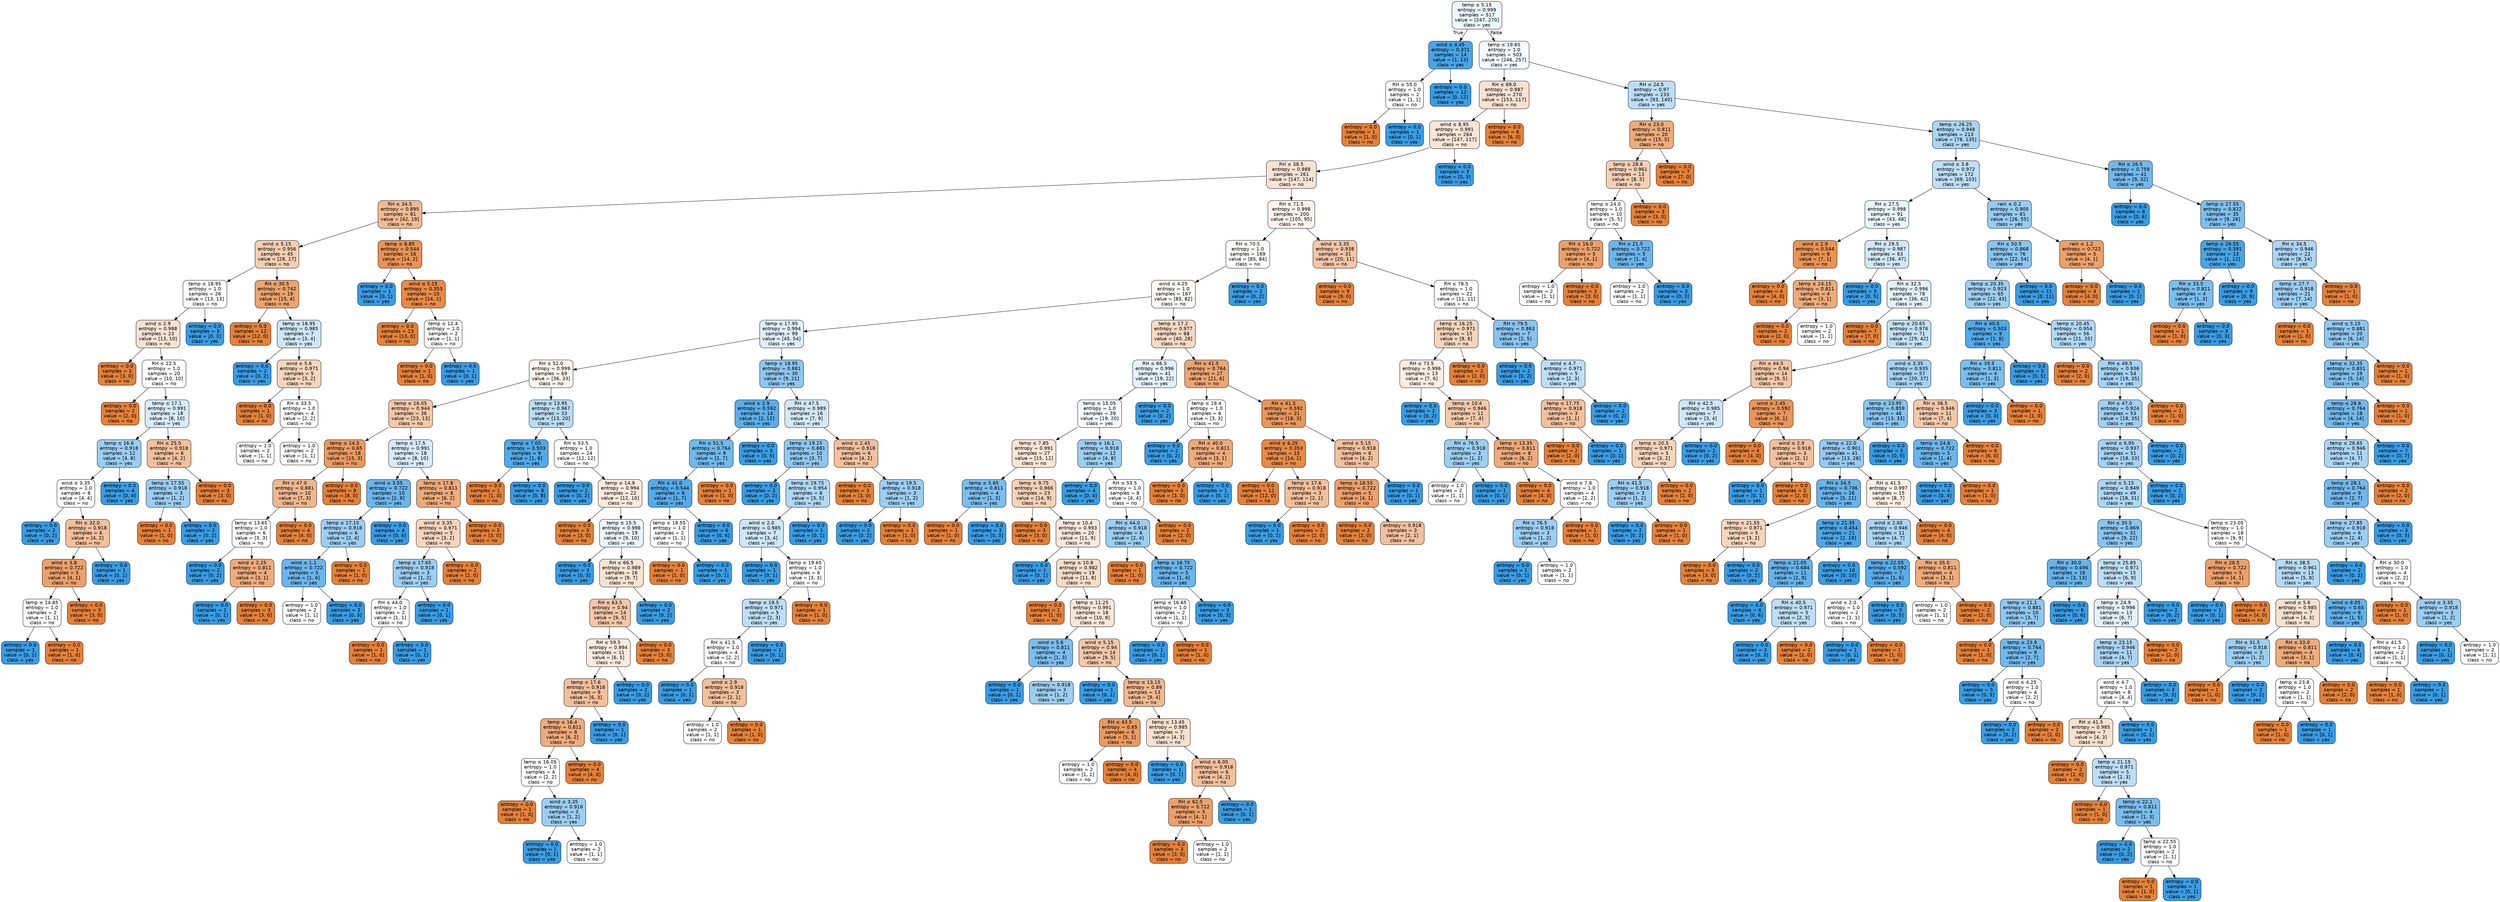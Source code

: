 digraph Tree {
node [shape=box, style="filled, rounded", color="black", fontname=helvetica] ;
edge [fontname=helvetica] ;
0 [label=<temp &le; 5.15<br/>entropy = 0.999<br/>samples = 517<br/>value = [247, 270]<br/>class = yes>, fillcolor="#eef7fd"] ;
1 [label=<wind &le; 4.45<br/>entropy = 0.371<br/>samples = 14<br/>value = [1, 13]<br/>class = yes>, fillcolor="#48a5e7"] ;
0 -> 1 [labeldistance=2.5, labelangle=45, headlabel="True"] ;
2 [label=<RH &le; 55.0<br/>entropy = 1.0<br/>samples = 2<br/>value = [1, 1]<br/>class = no>, fillcolor="#ffffff"] ;
1 -> 2 ;
3 [label=<entropy = 0.0<br/>samples = 1<br/>value = [1, 0]<br/>class = no>, fillcolor="#e58139"] ;
2 -> 3 ;
4 [label=<entropy = 0.0<br/>samples = 1<br/>value = [0, 1]<br/>class = yes>, fillcolor="#399de5"] ;
2 -> 4 ;
5 [label=<entropy = 0.0<br/>samples = 12<br/>value = [0, 12]<br/>class = yes>, fillcolor="#399de5"] ;
1 -> 5 ;
6 [label=<temp &le; 19.85<br/>entropy = 1.0<br/>samples = 503<br/>value = [246, 257]<br/>class = yes>, fillcolor="#f7fbfe"] ;
0 -> 6 [labeldistance=2.5, labelangle=-45, headlabel="False"] ;
7 [label=<RH &le; 89.0<br/>entropy = 0.987<br/>samples = 270<br/>value = [153, 117]<br/>class = no>, fillcolor="#f9e1d0"] ;
6 -> 7 ;
8 [label=<wind &le; 8.95<br/>entropy = 0.991<br/>samples = 264<br/>value = [147, 117]<br/>class = no>, fillcolor="#fae5d7"] ;
7 -> 8 ;
9 [label=<RH &le; 38.5<br/>entropy = 0.988<br/>samples = 261<br/>value = [147, 114]<br/>class = no>, fillcolor="#f9e3d3"] ;
8 -> 9 ;
10 [label=<RH &le; 34.5<br/>entropy = 0.895<br/>samples = 61<br/>value = [42, 19]<br/>class = no>, fillcolor="#f1ba93"] ;
9 -> 10 ;
11 [label=<wind &le; 5.15<br/>entropy = 0.956<br/>samples = 45<br/>value = [28, 17]<br/>class = no>, fillcolor="#f5ceb1"] ;
10 -> 11 ;
12 [label=<temp &le; 18.95<br/>entropy = 1.0<br/>samples = 26<br/>value = [13, 13]<br/>class = no>, fillcolor="#ffffff"] ;
11 -> 12 ;
13 [label=<wind &le; 2.9<br/>entropy = 0.988<br/>samples = 23<br/>value = [13, 10]<br/>class = no>, fillcolor="#f9e2d1"] ;
12 -> 13 ;
14 [label=<entropy = 0.0<br/>samples = 3<br/>value = [3, 0]<br/>class = no>, fillcolor="#e58139"] ;
13 -> 14 ;
15 [label=<RH &le; 22.5<br/>entropy = 1.0<br/>samples = 20<br/>value = [10, 10]<br/>class = no>, fillcolor="#ffffff"] ;
13 -> 15 ;
16 [label=<entropy = 0.0<br/>samples = 2<br/>value = [2, 0]<br/>class = no>, fillcolor="#e58139"] ;
15 -> 16 ;
17 [label=<temp &le; 17.1<br/>entropy = 0.991<br/>samples = 18<br/>value = [8, 10]<br/>class = yes>, fillcolor="#d7ebfa"] ;
15 -> 17 ;
18 [label=<temp &le; 16.6<br/>entropy = 0.918<br/>samples = 12<br/>value = [4, 8]<br/>class = yes>, fillcolor="#9ccef2"] ;
17 -> 18 ;
19 [label=<wind &le; 3.35<br/>entropy = 1.0<br/>samples = 8<br/>value = [4, 4]<br/>class = no>, fillcolor="#ffffff"] ;
18 -> 19 ;
20 [label=<entropy = 0.0<br/>samples = 2<br/>value = [0, 2]<br/>class = yes>, fillcolor="#399de5"] ;
19 -> 20 ;
21 [label=<RH &le; 32.0<br/>entropy = 0.918<br/>samples = 6<br/>value = [4, 2]<br/>class = no>, fillcolor="#f2c09c"] ;
19 -> 21 ;
22 [label=<wind &le; 3.8<br/>entropy = 0.722<br/>samples = 5<br/>value = [4, 1]<br/>class = no>, fillcolor="#eca06a"] ;
21 -> 22 ;
23 [label=<temp &le; 14.85<br/>entropy = 1.0<br/>samples = 2<br/>value = [1, 1]<br/>class = no>, fillcolor="#ffffff"] ;
22 -> 23 ;
24 [label=<entropy = 0.0<br/>samples = 1<br/>value = [0, 1]<br/>class = yes>, fillcolor="#399de5"] ;
23 -> 24 ;
25 [label=<entropy = 0.0<br/>samples = 1<br/>value = [1, 0]<br/>class = no>, fillcolor="#e58139"] ;
23 -> 25 ;
26 [label=<entropy = 0.0<br/>samples = 3<br/>value = [3, 0]<br/>class = no>, fillcolor="#e58139"] ;
22 -> 26 ;
27 [label=<entropy = 0.0<br/>samples = 1<br/>value = [0, 1]<br/>class = yes>, fillcolor="#399de5"] ;
21 -> 27 ;
28 [label=<entropy = 0.0<br/>samples = 4<br/>value = [0, 4]<br/>class = yes>, fillcolor="#399de5"] ;
18 -> 28 ;
29 [label=<RH &le; 25.5<br/>entropy = 0.918<br/>samples = 6<br/>value = [4, 2]<br/>class = no>, fillcolor="#f2c09c"] ;
17 -> 29 ;
30 [label=<temp &le; 17.55<br/>entropy = 0.918<br/>samples = 3<br/>value = [1, 2]<br/>class = yes>, fillcolor="#9ccef2"] ;
29 -> 30 ;
31 [label=<entropy = 0.0<br/>samples = 1<br/>value = [1, 0]<br/>class = no>, fillcolor="#e58139"] ;
30 -> 31 ;
32 [label=<entropy = 0.0<br/>samples = 2<br/>value = [0, 2]<br/>class = yes>, fillcolor="#399de5"] ;
30 -> 32 ;
33 [label=<entropy = 0.0<br/>samples = 3<br/>value = [3, 0]<br/>class = no>, fillcolor="#e58139"] ;
29 -> 33 ;
34 [label=<entropy = 0.0<br/>samples = 3<br/>value = [0, 3]<br/>class = yes>, fillcolor="#399de5"] ;
12 -> 34 ;
35 [label=<RH &le; 30.5<br/>entropy = 0.742<br/>samples = 19<br/>value = [15, 4]<br/>class = no>, fillcolor="#eca36e"] ;
11 -> 35 ;
36 [label=<entropy = 0.0<br/>samples = 12<br/>value = [12, 0]<br/>class = no>, fillcolor="#e58139"] ;
35 -> 36 ;
37 [label=<temp &le; 18.95<br/>entropy = 0.985<br/>samples = 7<br/>value = [3, 4]<br/>class = yes>, fillcolor="#cee6f8"] ;
35 -> 37 ;
38 [label=<entropy = 0.0<br/>samples = 2<br/>value = [0, 2]<br/>class = yes>, fillcolor="#399de5"] ;
37 -> 38 ;
39 [label=<wind &le; 5.6<br/>entropy = 0.971<br/>samples = 5<br/>value = [3, 2]<br/>class = no>, fillcolor="#f6d5bd"] ;
37 -> 39 ;
40 [label=<entropy = 0.0<br/>samples = 1<br/>value = [1, 0]<br/>class = no>, fillcolor="#e58139"] ;
39 -> 40 ;
41 [label=<RH &le; 33.5<br/>entropy = 1.0<br/>samples = 4<br/>value = [2, 2]<br/>class = no>, fillcolor="#ffffff"] ;
39 -> 41 ;
42 [label=<entropy = 1.0<br/>samples = 2<br/>value = [1, 1]<br/>class = no>, fillcolor="#ffffff"] ;
41 -> 42 ;
43 [label=<entropy = 1.0<br/>samples = 2<br/>value = [1, 1]<br/>class = no>, fillcolor="#ffffff"] ;
41 -> 43 ;
44 [label=<temp &le; 8.85<br/>entropy = 0.544<br/>samples = 16<br/>value = [14, 2]<br/>class = no>, fillcolor="#e99355"] ;
10 -> 44 ;
45 [label=<entropy = 0.0<br/>samples = 1<br/>value = [0, 1]<br/>class = yes>, fillcolor="#399de5"] ;
44 -> 45 ;
46 [label=<wind &le; 5.15<br/>entropy = 0.353<br/>samples = 15<br/>value = [14, 1]<br/>class = no>, fillcolor="#e78a47"] ;
44 -> 46 ;
47 [label=<entropy = 0.0<br/>samples = 13<br/>value = [13, 0]<br/>class = no>, fillcolor="#e58139"] ;
46 -> 47 ;
48 [label=<temp &le; 12.4<br/>entropy = 1.0<br/>samples = 2<br/>value = [1, 1]<br/>class = no>, fillcolor="#ffffff"] ;
46 -> 48 ;
49 [label=<entropy = 0.0<br/>samples = 1<br/>value = [1, 0]<br/>class = no>, fillcolor="#e58139"] ;
48 -> 49 ;
50 [label=<entropy = 0.0<br/>samples = 1<br/>value = [0, 1]<br/>class = yes>, fillcolor="#399de5"] ;
48 -> 50 ;
51 [label=<RH &le; 71.5<br/>entropy = 0.998<br/>samples = 200<br/>value = [105, 95]<br/>class = no>, fillcolor="#fdf3ec"] ;
9 -> 51 ;
52 [label=<RH &le; 70.5<br/>entropy = 1.0<br/>samples = 169<br/>value = [85, 84]<br/>class = no>, fillcolor="#fffefd"] ;
51 -> 52 ;
53 [label=<wind &le; 4.25<br/>entropy = 1.0<br/>samples = 167<br/>value = [85, 82]<br/>class = no>, fillcolor="#fefbf8"] ;
52 -> 53 ;
54 [label=<temp &le; 17.95<br/>entropy = 0.994<br/>samples = 99<br/>value = [45, 54]<br/>class = yes>, fillcolor="#deeffb"] ;
53 -> 54 ;
55 [label=<RH &le; 52.0<br/>entropy = 0.999<br/>samples = 69<br/>value = [36, 33]<br/>class = no>, fillcolor="#fdf5ef"] ;
54 -> 55 ;
56 [label=<temp &le; 16.05<br/>entropy = 0.944<br/>samples = 36<br/>value = [23, 13]<br/>class = no>, fillcolor="#f4c8a9"] ;
55 -> 56 ;
57 [label=<temp &le; 14.5<br/>entropy = 0.65<br/>samples = 18<br/>value = [15, 3]<br/>class = no>, fillcolor="#ea9a61"] ;
56 -> 57 ;
58 [label=<RH &le; 47.0<br/>entropy = 0.881<br/>samples = 10<br/>value = [7, 3]<br/>class = no>, fillcolor="#f0b78e"] ;
57 -> 58 ;
59 [label=<temp &le; 13.65<br/>entropy = 1.0<br/>samples = 6<br/>value = [3, 3]<br/>class = no>, fillcolor="#ffffff"] ;
58 -> 59 ;
60 [label=<entropy = 0.0<br/>samples = 2<br/>value = [0, 2]<br/>class = yes>, fillcolor="#399de5"] ;
59 -> 60 ;
61 [label=<wind &le; 2.25<br/>entropy = 0.811<br/>samples = 4<br/>value = [3, 1]<br/>class = no>, fillcolor="#eeab7b"] ;
59 -> 61 ;
62 [label=<entropy = 0.0<br/>samples = 1<br/>value = [0, 1]<br/>class = yes>, fillcolor="#399de5"] ;
61 -> 62 ;
63 [label=<entropy = 0.0<br/>samples = 3<br/>value = [3, 0]<br/>class = no>, fillcolor="#e58139"] ;
61 -> 63 ;
64 [label=<entropy = 0.0<br/>samples = 4<br/>value = [4, 0]<br/>class = no>, fillcolor="#e58139"] ;
58 -> 64 ;
65 [label=<entropy = 0.0<br/>samples = 8<br/>value = [8, 0]<br/>class = no>, fillcolor="#e58139"] ;
57 -> 65 ;
66 [label=<temp &le; 17.5<br/>entropy = 0.991<br/>samples = 18<br/>value = [8, 10]<br/>class = yes>, fillcolor="#d7ebfa"] ;
56 -> 66 ;
67 [label=<wind &le; 3.55<br/>entropy = 0.722<br/>samples = 10<br/>value = [2, 8]<br/>class = yes>, fillcolor="#6ab6ec"] ;
66 -> 67 ;
68 [label=<temp &le; 17.15<br/>entropy = 0.918<br/>samples = 6<br/>value = [2, 4]<br/>class = yes>, fillcolor="#9ccef2"] ;
67 -> 68 ;
69 [label=<wind &le; 1.1<br/>entropy = 0.722<br/>samples = 5<br/>value = [1, 4]<br/>class = yes>, fillcolor="#6ab6ec"] ;
68 -> 69 ;
70 [label=<entropy = 1.0<br/>samples = 2<br/>value = [1, 1]<br/>class = no>, fillcolor="#ffffff"] ;
69 -> 70 ;
71 [label=<entropy = 0.0<br/>samples = 3<br/>value = [0, 3]<br/>class = yes>, fillcolor="#399de5"] ;
69 -> 71 ;
72 [label=<entropy = 0.0<br/>samples = 1<br/>value = [1, 0]<br/>class = no>, fillcolor="#e58139"] ;
68 -> 72 ;
73 [label=<entropy = 0.0<br/>samples = 4<br/>value = [0, 4]<br/>class = yes>, fillcolor="#399de5"] ;
67 -> 73 ;
74 [label=<temp &le; 17.8<br/>entropy = 0.811<br/>samples = 8<br/>value = [6, 2]<br/>class = no>, fillcolor="#eeab7b"] ;
66 -> 74 ;
75 [label=<wind &le; 3.35<br/>entropy = 0.971<br/>samples = 5<br/>value = [3, 2]<br/>class = no>, fillcolor="#f6d5bd"] ;
74 -> 75 ;
76 [label=<temp &le; 17.65<br/>entropy = 0.918<br/>samples = 3<br/>value = [1, 2]<br/>class = yes>, fillcolor="#9ccef2"] ;
75 -> 76 ;
77 [label=<RH &le; 44.0<br/>entropy = 1.0<br/>samples = 2<br/>value = [1, 1]<br/>class = no>, fillcolor="#ffffff"] ;
76 -> 77 ;
78 [label=<entropy = 0.0<br/>samples = 1<br/>value = [1, 0]<br/>class = no>, fillcolor="#e58139"] ;
77 -> 78 ;
79 [label=<entropy = 0.0<br/>samples = 1<br/>value = [0, 1]<br/>class = yes>, fillcolor="#399de5"] ;
77 -> 79 ;
80 [label=<entropy = 0.0<br/>samples = 1<br/>value = [0, 1]<br/>class = yes>, fillcolor="#399de5"] ;
76 -> 80 ;
81 [label=<entropy = 0.0<br/>samples = 2<br/>value = [2, 0]<br/>class = no>, fillcolor="#e58139"] ;
75 -> 81 ;
82 [label=<entropy = 0.0<br/>samples = 3<br/>value = [3, 0]<br/>class = no>, fillcolor="#e58139"] ;
74 -> 82 ;
83 [label=<temp &le; 13.95<br/>entropy = 0.967<br/>samples = 33<br/>value = [13, 20]<br/>class = yes>, fillcolor="#baddf6"] ;
55 -> 83 ;
84 [label=<temp &le; 7.05<br/>entropy = 0.503<br/>samples = 9<br/>value = [1, 8]<br/>class = yes>, fillcolor="#52a9e8"] ;
83 -> 84 ;
85 [label=<entropy = 0.0<br/>samples = 1<br/>value = [1, 0]<br/>class = no>, fillcolor="#e58139"] ;
84 -> 85 ;
86 [label=<entropy = 0.0<br/>samples = 8<br/>value = [0, 8]<br/>class = yes>, fillcolor="#399de5"] ;
84 -> 86 ;
87 [label=<RH &le; 53.5<br/>entropy = 1.0<br/>samples = 24<br/>value = [12, 12]<br/>class = no>, fillcolor="#ffffff"] ;
83 -> 87 ;
88 [label=<entropy = 0.0<br/>samples = 2<br/>value = [0, 2]<br/>class = yes>, fillcolor="#399de5"] ;
87 -> 88 ;
89 [label=<temp &le; 14.9<br/>entropy = 0.994<br/>samples = 22<br/>value = [12, 10]<br/>class = no>, fillcolor="#fbeade"] ;
87 -> 89 ;
90 [label=<entropy = 0.0<br/>samples = 3<br/>value = [3, 0]<br/>class = no>, fillcolor="#e58139"] ;
89 -> 90 ;
91 [label=<temp &le; 15.5<br/>entropy = 0.998<br/>samples = 19<br/>value = [9, 10]<br/>class = yes>, fillcolor="#ebf5fc"] ;
89 -> 91 ;
92 [label=<entropy = 0.0<br/>samples = 3<br/>value = [0, 3]<br/>class = yes>, fillcolor="#399de5"] ;
91 -> 92 ;
93 [label=<RH &le; 66.5<br/>entropy = 0.989<br/>samples = 16<br/>value = [9, 7]<br/>class = no>, fillcolor="#f9e3d3"] ;
91 -> 93 ;
94 [label=<RH &le; 63.5<br/>entropy = 0.94<br/>samples = 14<br/>value = [9, 5]<br/>class = no>, fillcolor="#f3c7a7"] ;
93 -> 94 ;
95 [label=<RH &le; 59.5<br/>entropy = 0.994<br/>samples = 11<br/>value = [6, 5]<br/>class = no>, fillcolor="#fbeade"] ;
94 -> 95 ;
96 [label=<temp &le; 17.6<br/>entropy = 0.918<br/>samples = 9<br/>value = [6, 3]<br/>class = no>, fillcolor="#f2c09c"] ;
95 -> 96 ;
97 [label=<temp &le; 16.4<br/>entropy = 0.811<br/>samples = 8<br/>value = [6, 2]<br/>class = no>, fillcolor="#eeab7b"] ;
96 -> 97 ;
98 [label=<temp &le; 16.05<br/>entropy = 1.0<br/>samples = 4<br/>value = [2, 2]<br/>class = no>, fillcolor="#ffffff"] ;
97 -> 98 ;
99 [label=<entropy = 0.0<br/>samples = 1<br/>value = [1, 0]<br/>class = no>, fillcolor="#e58139"] ;
98 -> 99 ;
100 [label=<wind &le; 3.35<br/>entropy = 0.918<br/>samples = 3<br/>value = [1, 2]<br/>class = yes>, fillcolor="#9ccef2"] ;
98 -> 100 ;
101 [label=<entropy = 0.0<br/>samples = 1<br/>value = [0, 1]<br/>class = yes>, fillcolor="#399de5"] ;
100 -> 101 ;
102 [label=<entropy = 1.0<br/>samples = 2<br/>value = [1, 1]<br/>class = no>, fillcolor="#ffffff"] ;
100 -> 102 ;
103 [label=<entropy = 0.0<br/>samples = 4<br/>value = [4, 0]<br/>class = no>, fillcolor="#e58139"] ;
97 -> 103 ;
104 [label=<entropy = 0.0<br/>samples = 1<br/>value = [0, 1]<br/>class = yes>, fillcolor="#399de5"] ;
96 -> 104 ;
105 [label=<entropy = 0.0<br/>samples = 2<br/>value = [0, 2]<br/>class = yes>, fillcolor="#399de5"] ;
95 -> 105 ;
106 [label=<entropy = 0.0<br/>samples = 3<br/>value = [3, 0]<br/>class = no>, fillcolor="#e58139"] ;
94 -> 106 ;
107 [label=<entropy = 0.0<br/>samples = 2<br/>value = [0, 2]<br/>class = yes>, fillcolor="#399de5"] ;
93 -> 107 ;
108 [label=<temp &le; 18.95<br/>entropy = 0.881<br/>samples = 30<br/>value = [9, 21]<br/>class = yes>, fillcolor="#8ec7f0"] ;
54 -> 108 ;
109 [label=<wind &le; 2.9<br/>entropy = 0.592<br/>samples = 14<br/>value = [2, 12]<br/>class = yes>, fillcolor="#5aade9"] ;
108 -> 109 ;
110 [label=<RH &le; 51.5<br/>entropy = 0.764<br/>samples = 9<br/>value = [2, 7]<br/>class = yes>, fillcolor="#72b9ec"] ;
109 -> 110 ;
111 [label=<RH &le; 41.0<br/>entropy = 0.544<br/>samples = 8<br/>value = [1, 7]<br/>class = yes>, fillcolor="#55abe9"] ;
110 -> 111 ;
112 [label=<temp &le; 18.55<br/>entropy = 1.0<br/>samples = 2<br/>value = [1, 1]<br/>class = no>, fillcolor="#ffffff"] ;
111 -> 112 ;
113 [label=<entropy = 0.0<br/>samples = 1<br/>value = [1, 0]<br/>class = no>, fillcolor="#e58139"] ;
112 -> 113 ;
114 [label=<entropy = 0.0<br/>samples = 1<br/>value = [0, 1]<br/>class = yes>, fillcolor="#399de5"] ;
112 -> 114 ;
115 [label=<entropy = 0.0<br/>samples = 6<br/>value = [0, 6]<br/>class = yes>, fillcolor="#399de5"] ;
111 -> 115 ;
116 [label=<entropy = 0.0<br/>samples = 1<br/>value = [1, 0]<br/>class = no>, fillcolor="#e58139"] ;
110 -> 116 ;
117 [label=<entropy = 0.0<br/>samples = 5<br/>value = [0, 5]<br/>class = yes>, fillcolor="#399de5"] ;
109 -> 117 ;
118 [label=<RH &le; 47.5<br/>entropy = 0.989<br/>samples = 16<br/>value = [7, 9]<br/>class = yes>, fillcolor="#d3e9f9"] ;
108 -> 118 ;
119 [label=<temp &le; 19.25<br/>entropy = 0.881<br/>samples = 10<br/>value = [3, 7]<br/>class = yes>, fillcolor="#8ec7f0"] ;
118 -> 119 ;
120 [label=<entropy = 0.0<br/>samples = 2<br/>value = [0, 2]<br/>class = yes>, fillcolor="#399de5"] ;
119 -> 120 ;
121 [label=<temp &le; 19.75<br/>entropy = 0.954<br/>samples = 8<br/>value = [3, 5]<br/>class = yes>, fillcolor="#b0d8f5"] ;
119 -> 121 ;
122 [label=<wind &le; 2.0<br/>entropy = 0.985<br/>samples = 7<br/>value = [3, 4]<br/>class = yes>, fillcolor="#cee6f8"] ;
121 -> 122 ;
123 [label=<entropy = 0.0<br/>samples = 1<br/>value = [0, 1]<br/>class = yes>, fillcolor="#399de5"] ;
122 -> 123 ;
124 [label=<temp &le; 19.65<br/>entropy = 1.0<br/>samples = 6<br/>value = [3, 3]<br/>class = no>, fillcolor="#ffffff"] ;
122 -> 124 ;
125 [label=<temp &le; 19.5<br/>entropy = 0.971<br/>samples = 5<br/>value = [2, 3]<br/>class = yes>, fillcolor="#bddef6"] ;
124 -> 125 ;
126 [label=<RH &le; 41.5<br/>entropy = 1.0<br/>samples = 4<br/>value = [2, 2]<br/>class = no>, fillcolor="#ffffff"] ;
125 -> 126 ;
127 [label=<entropy = 0.0<br/>samples = 1<br/>value = [0, 1]<br/>class = yes>, fillcolor="#399de5"] ;
126 -> 127 ;
128 [label=<wind &le; 2.9<br/>entropy = 0.918<br/>samples = 3<br/>value = [2, 1]<br/>class = no>, fillcolor="#f2c09c"] ;
126 -> 128 ;
129 [label=<entropy = 1.0<br/>samples = 2<br/>value = [1, 1]<br/>class = no>, fillcolor="#ffffff"] ;
128 -> 129 ;
130 [label=<entropy = 0.0<br/>samples = 1<br/>value = [1, 0]<br/>class = no>, fillcolor="#e58139"] ;
128 -> 130 ;
131 [label=<entropy = 0.0<br/>samples = 1<br/>value = [0, 1]<br/>class = yes>, fillcolor="#399de5"] ;
125 -> 131 ;
132 [label=<entropy = 0.0<br/>samples = 1<br/>value = [1, 0]<br/>class = no>, fillcolor="#e58139"] ;
124 -> 132 ;
133 [label=<entropy = 0.0<br/>samples = 1<br/>value = [0, 1]<br/>class = yes>, fillcolor="#399de5"] ;
121 -> 133 ;
134 [label=<wind &le; 2.45<br/>entropy = 0.918<br/>samples = 6<br/>value = [4, 2]<br/>class = no>, fillcolor="#f2c09c"] ;
118 -> 134 ;
135 [label=<entropy = 0.0<br/>samples = 3<br/>value = [3, 0]<br/>class = no>, fillcolor="#e58139"] ;
134 -> 135 ;
136 [label=<temp &le; 19.5<br/>entropy = 0.918<br/>samples = 3<br/>value = [1, 2]<br/>class = yes>, fillcolor="#9ccef2"] ;
134 -> 136 ;
137 [label=<entropy = 0.0<br/>samples = 2<br/>value = [0, 2]<br/>class = yes>, fillcolor="#399de5"] ;
136 -> 137 ;
138 [label=<entropy = 0.0<br/>samples = 1<br/>value = [1, 0]<br/>class = no>, fillcolor="#e58139"] ;
136 -> 138 ;
139 [label=<temp &le; 17.2<br/>entropy = 0.977<br/>samples = 68<br/>value = [40, 28]<br/>class = no>, fillcolor="#f7d9c4"] ;
53 -> 139 ;
140 [label=<RH &le; 66.5<br/>entropy = 0.996<br/>samples = 41<br/>value = [19, 22]<br/>class = yes>, fillcolor="#e4f2fb"] ;
139 -> 140 ;
141 [label=<temp &le; 15.05<br/>entropy = 1.0<br/>samples = 39<br/>value = [19, 20]<br/>class = yes>, fillcolor="#f5fafe"] ;
140 -> 141 ;
142 [label=<temp &le; 7.85<br/>entropy = 0.991<br/>samples = 27<br/>value = [15, 12]<br/>class = no>, fillcolor="#fae6d7"] ;
141 -> 142 ;
143 [label=<temp &le; 5.65<br/>entropy = 0.811<br/>samples = 4<br/>value = [1, 3]<br/>class = yes>, fillcolor="#7bbeee"] ;
142 -> 143 ;
144 [label=<entropy = 0.0<br/>samples = 1<br/>value = [1, 0]<br/>class = no>, fillcolor="#e58139"] ;
143 -> 144 ;
145 [label=<entropy = 0.0<br/>samples = 3<br/>value = [0, 3]<br/>class = yes>, fillcolor="#399de5"] ;
143 -> 145 ;
146 [label=<temp &le; 9.75<br/>entropy = 0.966<br/>samples = 23<br/>value = [14, 9]<br/>class = no>, fillcolor="#f6d2b8"] ;
142 -> 146 ;
147 [label=<entropy = 0.0<br/>samples = 3<br/>value = [3, 0]<br/>class = no>, fillcolor="#e58139"] ;
146 -> 147 ;
148 [label=<temp &le; 10.4<br/>entropy = 0.993<br/>samples = 20<br/>value = [11, 9]<br/>class = no>, fillcolor="#fae8db"] ;
146 -> 148 ;
149 [label=<entropy = 0.0<br/>samples = 1<br/>value = [0, 1]<br/>class = yes>, fillcolor="#399de5"] ;
148 -> 149 ;
150 [label=<temp &le; 10.8<br/>entropy = 0.982<br/>samples = 19<br/>value = [11, 8]<br/>class = no>, fillcolor="#f8ddc9"] ;
148 -> 150 ;
151 [label=<entropy = 0.0<br/>samples = 1<br/>value = [1, 0]<br/>class = no>, fillcolor="#e58139"] ;
150 -> 151 ;
152 [label=<temp &le; 11.25<br/>entropy = 0.991<br/>samples = 18<br/>value = [10, 8]<br/>class = no>, fillcolor="#fae6d7"] ;
150 -> 152 ;
153 [label=<wind &le; 5.6<br/>entropy = 0.811<br/>samples = 4<br/>value = [1, 3]<br/>class = yes>, fillcolor="#7bbeee"] ;
152 -> 153 ;
154 [label=<entropy = 0.0<br/>samples = 1<br/>value = [0, 1]<br/>class = yes>, fillcolor="#399de5"] ;
153 -> 154 ;
155 [label=<entropy = 0.918<br/>samples = 3<br/>value = [1, 2]<br/>class = yes>, fillcolor="#9ccef2"] ;
153 -> 155 ;
156 [label=<wind &le; 5.15<br/>entropy = 0.94<br/>samples = 14<br/>value = [9, 5]<br/>class = no>, fillcolor="#f3c7a7"] ;
152 -> 156 ;
157 [label=<entropy = 0.0<br/>samples = 1<br/>value = [0, 1]<br/>class = yes>, fillcolor="#399de5"] ;
156 -> 157 ;
158 [label=<temp &le; 13.15<br/>entropy = 0.89<br/>samples = 13<br/>value = [9, 4]<br/>class = no>, fillcolor="#f1b991"] ;
156 -> 158 ;
159 [label=<RH &le; 43.5<br/>entropy = 0.65<br/>samples = 6<br/>value = [5, 1]<br/>class = no>, fillcolor="#ea9a61"] ;
158 -> 159 ;
160 [label=<entropy = 1.0<br/>samples = 2<br/>value = [1, 1]<br/>class = no>, fillcolor="#ffffff"] ;
159 -> 160 ;
161 [label=<entropy = 0.0<br/>samples = 4<br/>value = [4, 0]<br/>class = no>, fillcolor="#e58139"] ;
159 -> 161 ;
162 [label=<temp &le; 13.45<br/>entropy = 0.985<br/>samples = 7<br/>value = [4, 3]<br/>class = no>, fillcolor="#f8e0ce"] ;
158 -> 162 ;
163 [label=<entropy = 0.0<br/>samples = 1<br/>value = [0, 1]<br/>class = yes>, fillcolor="#399de5"] ;
162 -> 163 ;
164 [label=<wind &le; 6.05<br/>entropy = 0.918<br/>samples = 6<br/>value = [4, 2]<br/>class = no>, fillcolor="#f2c09c"] ;
162 -> 164 ;
165 [label=<RH &le; 62.5<br/>entropy = 0.722<br/>samples = 5<br/>value = [4, 1]<br/>class = no>, fillcolor="#eca06a"] ;
164 -> 165 ;
166 [label=<entropy = 0.0<br/>samples = 3<br/>value = [3, 0]<br/>class = no>, fillcolor="#e58139"] ;
165 -> 166 ;
167 [label=<entropy = 1.0<br/>samples = 2<br/>value = [1, 1]<br/>class = no>, fillcolor="#ffffff"] ;
165 -> 167 ;
168 [label=<entropy = 0.0<br/>samples = 1<br/>value = [0, 1]<br/>class = yes>, fillcolor="#399de5"] ;
164 -> 168 ;
169 [label=<temp &le; 16.1<br/>entropy = 0.918<br/>samples = 12<br/>value = [4, 8]<br/>class = yes>, fillcolor="#9ccef2"] ;
141 -> 169 ;
170 [label=<entropy = 0.0<br/>samples = 4<br/>value = [0, 4]<br/>class = yes>, fillcolor="#399de5"] ;
169 -> 170 ;
171 [label=<RH &le; 53.5<br/>entropy = 1.0<br/>samples = 8<br/>value = [4, 4]<br/>class = no>, fillcolor="#ffffff"] ;
169 -> 171 ;
172 [label=<RH &le; 44.0<br/>entropy = 0.918<br/>samples = 6<br/>value = [2, 4]<br/>class = yes>, fillcolor="#9ccef2"] ;
171 -> 172 ;
173 [label=<entropy = 0.0<br/>samples = 1<br/>value = [1, 0]<br/>class = no>, fillcolor="#e58139"] ;
172 -> 173 ;
174 [label=<temp &le; 16.75<br/>entropy = 0.722<br/>samples = 5<br/>value = [1, 4]<br/>class = yes>, fillcolor="#6ab6ec"] ;
172 -> 174 ;
175 [label=<temp &le; 16.65<br/>entropy = 1.0<br/>samples = 2<br/>value = [1, 1]<br/>class = no>, fillcolor="#ffffff"] ;
174 -> 175 ;
176 [label=<entropy = 0.0<br/>samples = 1<br/>value = [0, 1]<br/>class = yes>, fillcolor="#399de5"] ;
175 -> 176 ;
177 [label=<entropy = 0.0<br/>samples = 1<br/>value = [1, 0]<br/>class = no>, fillcolor="#e58139"] ;
175 -> 177 ;
178 [label=<entropy = 0.0<br/>samples = 3<br/>value = [0, 3]<br/>class = yes>, fillcolor="#399de5"] ;
174 -> 178 ;
179 [label=<entropy = 0.0<br/>samples = 2<br/>value = [2, 0]<br/>class = no>, fillcolor="#e58139"] ;
171 -> 179 ;
180 [label=<entropy = 0.0<br/>samples = 2<br/>value = [0, 2]<br/>class = yes>, fillcolor="#399de5"] ;
140 -> 180 ;
181 [label=<RH &le; 41.5<br/>entropy = 0.764<br/>samples = 27<br/>value = [21, 6]<br/>class = no>, fillcolor="#eca572"] ;
139 -> 181 ;
182 [label=<temp &le; 19.4<br/>entropy = 1.0<br/>samples = 6<br/>value = [3, 3]<br/>class = no>, fillcolor="#ffffff"] ;
181 -> 182 ;
183 [label=<entropy = 0.0<br/>samples = 2<br/>value = [0, 2]<br/>class = yes>, fillcolor="#399de5"] ;
182 -> 183 ;
184 [label=<RH &le; 40.0<br/>entropy = 0.811<br/>samples = 4<br/>value = [3, 1]<br/>class = no>, fillcolor="#eeab7b"] ;
182 -> 184 ;
185 [label=<entropy = 0.0<br/>samples = 3<br/>value = [3, 0]<br/>class = no>, fillcolor="#e58139"] ;
184 -> 185 ;
186 [label=<entropy = 0.0<br/>samples = 1<br/>value = [0, 1]<br/>class = yes>, fillcolor="#399de5"] ;
184 -> 186 ;
187 [label=<RH &le; 61.5<br/>entropy = 0.592<br/>samples = 21<br/>value = [18, 3]<br/>class = no>, fillcolor="#e9965a"] ;
181 -> 187 ;
188 [label=<wind &le; 6.25<br/>entropy = 0.353<br/>samples = 15<br/>value = [14, 1]<br/>class = no>, fillcolor="#e78a47"] ;
187 -> 188 ;
189 [label=<entropy = 0.0<br/>samples = 12<br/>value = [12, 0]<br/>class = no>, fillcolor="#e58139"] ;
188 -> 189 ;
190 [label=<temp &le; 17.6<br/>entropy = 0.918<br/>samples = 3<br/>value = [2, 1]<br/>class = no>, fillcolor="#f2c09c"] ;
188 -> 190 ;
191 [label=<entropy = 0.0<br/>samples = 1<br/>value = [0, 1]<br/>class = yes>, fillcolor="#399de5"] ;
190 -> 191 ;
192 [label=<entropy = 0.0<br/>samples = 2<br/>value = [2, 0]<br/>class = no>, fillcolor="#e58139"] ;
190 -> 192 ;
193 [label=<wind &le; 5.15<br/>entropy = 0.918<br/>samples = 6<br/>value = [4, 2]<br/>class = no>, fillcolor="#f2c09c"] ;
187 -> 193 ;
194 [label=<temp &le; 18.55<br/>entropy = 0.722<br/>samples = 5<br/>value = [4, 1]<br/>class = no>, fillcolor="#eca06a"] ;
193 -> 194 ;
195 [label=<entropy = 0.0<br/>samples = 2<br/>value = [2, 0]<br/>class = no>, fillcolor="#e58139"] ;
194 -> 195 ;
196 [label=<entropy = 0.918<br/>samples = 3<br/>value = [2, 1]<br/>class = no>, fillcolor="#f2c09c"] ;
194 -> 196 ;
197 [label=<entropy = 0.0<br/>samples = 1<br/>value = [0, 1]<br/>class = yes>, fillcolor="#399de5"] ;
193 -> 197 ;
198 [label=<entropy = 0.0<br/>samples = 2<br/>value = [0, 2]<br/>class = yes>, fillcolor="#399de5"] ;
52 -> 198 ;
199 [label=<wind &le; 3.35<br/>entropy = 0.938<br/>samples = 31<br/>value = [20, 11]<br/>class = no>, fillcolor="#f3c6a6"] ;
51 -> 199 ;
200 [label=<entropy = 0.0<br/>samples = 9<br/>value = [9, 0]<br/>class = no>, fillcolor="#e58139"] ;
199 -> 200 ;
201 [label=<RH &le; 78.5<br/>entropy = 1.0<br/>samples = 22<br/>value = [11, 11]<br/>class = no>, fillcolor="#ffffff"] ;
199 -> 201 ;
202 [label=<temp &le; 16.25<br/>entropy = 0.971<br/>samples = 15<br/>value = [9, 6]<br/>class = no>, fillcolor="#f6d5bd"] ;
201 -> 202 ;
203 [label=<RH &le; 73.5<br/>entropy = 0.996<br/>samples = 13<br/>value = [7, 6]<br/>class = no>, fillcolor="#fbede3"] ;
202 -> 203 ;
204 [label=<entropy = 0.0<br/>samples = 2<br/>value = [0, 2]<br/>class = yes>, fillcolor="#399de5"] ;
203 -> 204 ;
205 [label=<temp &le; 10.4<br/>entropy = 0.946<br/>samples = 11<br/>value = [7, 4]<br/>class = no>, fillcolor="#f4c9aa"] ;
203 -> 205 ;
206 [label=<RH &le; 76.5<br/>entropy = 0.918<br/>samples = 3<br/>value = [1, 2]<br/>class = yes>, fillcolor="#9ccef2"] ;
205 -> 206 ;
207 [label=<entropy = 1.0<br/>samples = 2<br/>value = [1, 1]<br/>class = no>, fillcolor="#ffffff"] ;
206 -> 207 ;
208 [label=<entropy = 0.0<br/>samples = 1<br/>value = [0, 1]<br/>class = yes>, fillcolor="#399de5"] ;
206 -> 208 ;
209 [label=<temp &le; 13.35<br/>entropy = 0.811<br/>samples = 8<br/>value = [6, 2]<br/>class = no>, fillcolor="#eeab7b"] ;
205 -> 209 ;
210 [label=<entropy = 0.0<br/>samples = 4<br/>value = [4, 0]<br/>class = no>, fillcolor="#e58139"] ;
209 -> 210 ;
211 [label=<wind &le; 7.8<br/>entropy = 1.0<br/>samples = 4<br/>value = [2, 2]<br/>class = no>, fillcolor="#ffffff"] ;
209 -> 211 ;
212 [label=<RH &le; 76.5<br/>entropy = 0.918<br/>samples = 3<br/>value = [1, 2]<br/>class = yes>, fillcolor="#9ccef2"] ;
211 -> 212 ;
213 [label=<entropy = 0.0<br/>samples = 1<br/>value = [0, 1]<br/>class = yes>, fillcolor="#399de5"] ;
212 -> 213 ;
214 [label=<entropy = 1.0<br/>samples = 2<br/>value = [1, 1]<br/>class = no>, fillcolor="#ffffff"] ;
212 -> 214 ;
215 [label=<entropy = 0.0<br/>samples = 1<br/>value = [1, 0]<br/>class = no>, fillcolor="#e58139"] ;
211 -> 215 ;
216 [label=<entropy = 0.0<br/>samples = 2<br/>value = [2, 0]<br/>class = no>, fillcolor="#e58139"] ;
202 -> 216 ;
217 [label=<RH &le; 79.5<br/>entropy = 0.863<br/>samples = 7<br/>value = [2, 5]<br/>class = yes>, fillcolor="#88c4ef"] ;
201 -> 217 ;
218 [label=<entropy = 0.0<br/>samples = 2<br/>value = [0, 2]<br/>class = yes>, fillcolor="#399de5"] ;
217 -> 218 ;
219 [label=<wind &le; 4.7<br/>entropy = 0.971<br/>samples = 5<br/>value = [2, 3]<br/>class = yes>, fillcolor="#bddef6"] ;
217 -> 219 ;
220 [label=<temp &le; 17.75<br/>entropy = 0.918<br/>samples = 3<br/>value = [2, 1]<br/>class = no>, fillcolor="#f2c09c"] ;
219 -> 220 ;
221 [label=<entropy = 0.0<br/>samples = 2<br/>value = [2, 0]<br/>class = no>, fillcolor="#e58139"] ;
220 -> 221 ;
222 [label=<entropy = 0.0<br/>samples = 1<br/>value = [0, 1]<br/>class = yes>, fillcolor="#399de5"] ;
220 -> 222 ;
223 [label=<entropy = 0.0<br/>samples = 2<br/>value = [0, 2]<br/>class = yes>, fillcolor="#399de5"] ;
219 -> 223 ;
224 [label=<entropy = 0.0<br/>samples = 3<br/>value = [0, 3]<br/>class = yes>, fillcolor="#399de5"] ;
8 -> 224 ;
225 [label=<entropy = 0.0<br/>samples = 6<br/>value = [6, 0]<br/>class = no>, fillcolor="#e58139"] ;
7 -> 225 ;
226 [label=<RH &le; 24.5<br/>entropy = 0.97<br/>samples = 233<br/>value = [93, 140]<br/>class = yes>, fillcolor="#bddef6"] ;
6 -> 226 ;
227 [label=<RH &le; 23.0<br/>entropy = 0.811<br/>samples = 20<br/>value = [15, 5]<br/>class = no>, fillcolor="#eeab7b"] ;
226 -> 227 ;
228 [label=<temp &le; 28.8<br/>entropy = 0.961<br/>samples = 13<br/>value = [8, 5]<br/>class = no>, fillcolor="#f5d0b5"] ;
227 -> 228 ;
229 [label=<temp &le; 24.0<br/>entropy = 1.0<br/>samples = 10<br/>value = [5, 5]<br/>class = no>, fillcolor="#ffffff"] ;
228 -> 229 ;
230 [label=<RH &le; 16.0<br/>entropy = 0.722<br/>samples = 5<br/>value = [4, 1]<br/>class = no>, fillcolor="#eca06a"] ;
229 -> 230 ;
231 [label=<entropy = 1.0<br/>samples = 2<br/>value = [1, 1]<br/>class = no>, fillcolor="#ffffff"] ;
230 -> 231 ;
232 [label=<entropy = 0.0<br/>samples = 3<br/>value = [3, 0]<br/>class = no>, fillcolor="#e58139"] ;
230 -> 232 ;
233 [label=<RH &le; 21.5<br/>entropy = 0.722<br/>samples = 5<br/>value = [1, 4]<br/>class = yes>, fillcolor="#6ab6ec"] ;
229 -> 233 ;
234 [label=<entropy = 1.0<br/>samples = 2<br/>value = [1, 1]<br/>class = no>, fillcolor="#ffffff"] ;
233 -> 234 ;
235 [label=<entropy = 0.0<br/>samples = 3<br/>value = [0, 3]<br/>class = yes>, fillcolor="#399de5"] ;
233 -> 235 ;
236 [label=<entropy = 0.0<br/>samples = 3<br/>value = [3, 0]<br/>class = no>, fillcolor="#e58139"] ;
228 -> 236 ;
237 [label=<entropy = 0.0<br/>samples = 7<br/>value = [7, 0]<br/>class = no>, fillcolor="#e58139"] ;
227 -> 237 ;
238 [label=<temp &le; 26.25<br/>entropy = 0.948<br/>samples = 213<br/>value = [78, 135]<br/>class = yes>, fillcolor="#abd6f4"] ;
226 -> 238 ;
239 [label=<wind &le; 3.8<br/>entropy = 0.972<br/>samples = 172<br/>value = [69, 103]<br/>class = yes>, fillcolor="#bedff6"] ;
238 -> 239 ;
240 [label=<RH &le; 27.5<br/>entropy = 0.998<br/>samples = 91<br/>value = [43, 48]<br/>class = yes>, fillcolor="#eaf5fc"] ;
239 -> 240 ;
241 [label=<wind &le; 2.9<br/>entropy = 0.544<br/>samples = 8<br/>value = [7, 1]<br/>class = no>, fillcolor="#e99355"] ;
240 -> 241 ;
242 [label=<entropy = 0.0<br/>samples = 4<br/>value = [4, 0]<br/>class = no>, fillcolor="#e58139"] ;
241 -> 242 ;
243 [label=<temp &le; 24.15<br/>entropy = 0.811<br/>samples = 4<br/>value = [3, 1]<br/>class = no>, fillcolor="#eeab7b"] ;
241 -> 243 ;
244 [label=<entropy = 0.0<br/>samples = 2<br/>value = [2, 0]<br/>class = no>, fillcolor="#e58139"] ;
243 -> 244 ;
245 [label=<entropy = 1.0<br/>samples = 2<br/>value = [1, 1]<br/>class = no>, fillcolor="#ffffff"] ;
243 -> 245 ;
246 [label=<RH &le; 29.5<br/>entropy = 0.987<br/>samples = 83<br/>value = [36, 47]<br/>class = yes>, fillcolor="#d1e8f9"] ;
240 -> 246 ;
247 [label=<entropy = 0.0<br/>samples = 5<br/>value = [0, 5]<br/>class = yes>, fillcolor="#399de5"] ;
246 -> 247 ;
248 [label=<RH &le; 32.5<br/>entropy = 0.996<br/>samples = 78<br/>value = [36, 42]<br/>class = yes>, fillcolor="#e3f1fb"] ;
246 -> 248 ;
249 [label=<entropy = 0.0<br/>samples = 7<br/>value = [7, 0]<br/>class = no>, fillcolor="#e58139"] ;
248 -> 249 ;
250 [label=<temp &le; 20.65<br/>entropy = 0.976<br/>samples = 71<br/>value = [29, 42]<br/>class = yes>, fillcolor="#c2e1f7"] ;
248 -> 250 ;
251 [label=<RH &le; 44.5<br/>entropy = 0.94<br/>samples = 14<br/>value = [9, 5]<br/>class = no>, fillcolor="#f3c7a7"] ;
250 -> 251 ;
252 [label=<RH &le; 42.5<br/>entropy = 0.985<br/>samples = 7<br/>value = [3, 4]<br/>class = yes>, fillcolor="#cee6f8"] ;
251 -> 252 ;
253 [label=<temp &le; 20.5<br/>entropy = 0.971<br/>samples = 5<br/>value = [3, 2]<br/>class = no>, fillcolor="#f6d5bd"] ;
252 -> 253 ;
254 [label=<RH &le; 41.5<br/>entropy = 0.918<br/>samples = 3<br/>value = [1, 2]<br/>class = yes>, fillcolor="#9ccef2"] ;
253 -> 254 ;
255 [label=<entropy = 0.0<br/>samples = 2<br/>value = [0, 2]<br/>class = yes>, fillcolor="#399de5"] ;
254 -> 255 ;
256 [label=<entropy = 0.0<br/>samples = 1<br/>value = [1, 0]<br/>class = no>, fillcolor="#e58139"] ;
254 -> 256 ;
257 [label=<entropy = 0.0<br/>samples = 2<br/>value = [2, 0]<br/>class = no>, fillcolor="#e58139"] ;
253 -> 257 ;
258 [label=<entropy = 0.0<br/>samples = 2<br/>value = [0, 2]<br/>class = yes>, fillcolor="#399de5"] ;
252 -> 258 ;
259 [label=<wind &le; 2.45<br/>entropy = 0.592<br/>samples = 7<br/>value = [6, 1]<br/>class = no>, fillcolor="#e9965a"] ;
251 -> 259 ;
260 [label=<entropy = 0.0<br/>samples = 4<br/>value = [4, 0]<br/>class = no>, fillcolor="#e58139"] ;
259 -> 260 ;
261 [label=<wind &le; 2.9<br/>entropy = 0.918<br/>samples = 3<br/>value = [2, 1]<br/>class = no>, fillcolor="#f2c09c"] ;
259 -> 261 ;
262 [label=<entropy = 0.0<br/>samples = 1<br/>value = [0, 1]<br/>class = yes>, fillcolor="#399de5"] ;
261 -> 262 ;
263 [label=<entropy = 0.0<br/>samples = 2<br/>value = [2, 0]<br/>class = no>, fillcolor="#e58139"] ;
261 -> 263 ;
264 [label=<wind &le; 3.35<br/>entropy = 0.935<br/>samples = 57<br/>value = [20, 37]<br/>class = yes>, fillcolor="#a4d2f3"] ;
250 -> 264 ;
265 [label=<temp &le; 23.95<br/>entropy = 0.859<br/>samples = 46<br/>value = [13, 33]<br/>class = yes>, fillcolor="#87c4ef"] ;
264 -> 265 ;
266 [label=<temp &le; 22.0<br/>entropy = 0.901<br/>samples = 41<br/>value = [13, 28]<br/>class = yes>, fillcolor="#95caf1"] ;
265 -> 266 ;
267 [label=<RH &le; 34.5<br/>entropy = 0.706<br/>samples = 26<br/>value = [5, 21]<br/>class = yes>, fillcolor="#68b4eb"] ;
266 -> 267 ;
268 [label=<temp &le; 21.55<br/>entropy = 0.971<br/>samples = 5<br/>value = [3, 2]<br/>class = no>, fillcolor="#f6d5bd"] ;
267 -> 268 ;
269 [label=<entropy = 0.0<br/>samples = 3<br/>value = [3, 0]<br/>class = no>, fillcolor="#e58139"] ;
268 -> 269 ;
270 [label=<entropy = 0.0<br/>samples = 2<br/>value = [0, 2]<br/>class = yes>, fillcolor="#399de5"] ;
268 -> 270 ;
271 [label=<temp &le; 21.35<br/>entropy = 0.454<br/>samples = 21<br/>value = [2, 19]<br/>class = yes>, fillcolor="#4ea7e8"] ;
267 -> 271 ;
272 [label=<temp &le; 21.05<br/>entropy = 0.684<br/>samples = 11<br/>value = [2, 9]<br/>class = yes>, fillcolor="#65b3eb"] ;
271 -> 272 ;
273 [label=<entropy = 0.0<br/>samples = 6<br/>value = [0, 6]<br/>class = yes>, fillcolor="#399de5"] ;
272 -> 273 ;
274 [label=<RH &le; 40.5<br/>entropy = 0.971<br/>samples = 5<br/>value = [2, 3]<br/>class = yes>, fillcolor="#bddef6"] ;
272 -> 274 ;
275 [label=<entropy = 0.0<br/>samples = 3<br/>value = [0, 3]<br/>class = yes>, fillcolor="#399de5"] ;
274 -> 275 ;
276 [label=<entropy = 0.0<br/>samples = 2<br/>value = [2, 0]<br/>class = no>, fillcolor="#e58139"] ;
274 -> 276 ;
277 [label=<entropy = 0.0<br/>samples = 10<br/>value = [0, 10]<br/>class = yes>, fillcolor="#399de5"] ;
271 -> 277 ;
278 [label=<RH &le; 41.5<br/>entropy = 0.997<br/>samples = 15<br/>value = [8, 7]<br/>class = no>, fillcolor="#fcefe6"] ;
266 -> 278 ;
279 [label=<wind &le; 2.65<br/>entropy = 0.946<br/>samples = 11<br/>value = [4, 7]<br/>class = yes>, fillcolor="#aad5f4"] ;
278 -> 279 ;
280 [label=<temp &le; 22.55<br/>entropy = 0.592<br/>samples = 7<br/>value = [1, 6]<br/>class = yes>, fillcolor="#5aade9"] ;
279 -> 280 ;
281 [label=<wind &le; 2.0<br/>entropy = 1.0<br/>samples = 2<br/>value = [1, 1]<br/>class = no>, fillcolor="#ffffff"] ;
280 -> 281 ;
282 [label=<entropy = 0.0<br/>samples = 1<br/>value = [0, 1]<br/>class = yes>, fillcolor="#399de5"] ;
281 -> 282 ;
283 [label=<entropy = 0.0<br/>samples = 1<br/>value = [1, 0]<br/>class = no>, fillcolor="#e58139"] ;
281 -> 283 ;
284 [label=<entropy = 0.0<br/>samples = 5<br/>value = [0, 5]<br/>class = yes>, fillcolor="#399de5"] ;
280 -> 284 ;
285 [label=<RH &le; 35.0<br/>entropy = 0.811<br/>samples = 4<br/>value = [3, 1]<br/>class = no>, fillcolor="#eeab7b"] ;
279 -> 285 ;
286 [label=<entropy = 1.0<br/>samples = 2<br/>value = [1, 1]<br/>class = no>, fillcolor="#ffffff"] ;
285 -> 286 ;
287 [label=<entropy = 0.0<br/>samples = 2<br/>value = [2, 0]<br/>class = no>, fillcolor="#e58139"] ;
285 -> 287 ;
288 [label=<entropy = 0.0<br/>samples = 4<br/>value = [4, 0]<br/>class = no>, fillcolor="#e58139"] ;
278 -> 288 ;
289 [label=<entropy = 0.0<br/>samples = 5<br/>value = [0, 5]<br/>class = yes>, fillcolor="#399de5"] ;
265 -> 289 ;
290 [label=<RH &le; 38.5<br/>entropy = 0.946<br/>samples = 11<br/>value = [7, 4]<br/>class = no>, fillcolor="#f4c9aa"] ;
264 -> 290 ;
291 [label=<temp &le; 24.8<br/>entropy = 0.722<br/>samples = 5<br/>value = [1, 4]<br/>class = yes>, fillcolor="#6ab6ec"] ;
290 -> 291 ;
292 [label=<entropy = 0.0<br/>samples = 4<br/>value = [0, 4]<br/>class = yes>, fillcolor="#399de5"] ;
291 -> 292 ;
293 [label=<entropy = 0.0<br/>samples = 1<br/>value = [1, 0]<br/>class = no>, fillcolor="#e58139"] ;
291 -> 293 ;
294 [label=<entropy = 0.0<br/>samples = 6<br/>value = [6, 0]<br/>class = no>, fillcolor="#e58139"] ;
290 -> 294 ;
295 [label=<rain &le; 0.2<br/>entropy = 0.905<br/>samples = 81<br/>value = [26, 55]<br/>class = yes>, fillcolor="#97cbf1"] ;
239 -> 295 ;
296 [label=<RH &le; 50.5<br/>entropy = 0.868<br/>samples = 76<br/>value = [22, 54]<br/>class = yes>, fillcolor="#8ac5f0"] ;
295 -> 296 ;
297 [label=<temp &le; 20.35<br/>entropy = 0.923<br/>samples = 65<br/>value = [22, 43]<br/>class = yes>, fillcolor="#9ecff2"] ;
296 -> 297 ;
298 [label=<RH &le; 40.5<br/>entropy = 0.503<br/>samples = 9<br/>value = [1, 8]<br/>class = yes>, fillcolor="#52a9e8"] ;
297 -> 298 ;
299 [label=<RH &le; 39.5<br/>entropy = 0.811<br/>samples = 4<br/>value = [1, 3]<br/>class = yes>, fillcolor="#7bbeee"] ;
298 -> 299 ;
300 [label=<entropy = 0.0<br/>samples = 3<br/>value = [0, 3]<br/>class = yes>, fillcolor="#399de5"] ;
299 -> 300 ;
301 [label=<entropy = 0.0<br/>samples = 1<br/>value = [1, 0]<br/>class = no>, fillcolor="#e58139"] ;
299 -> 301 ;
302 [label=<entropy = 0.0<br/>samples = 5<br/>value = [0, 5]<br/>class = yes>, fillcolor="#399de5"] ;
298 -> 302 ;
303 [label=<temp &le; 20.45<br/>entropy = 0.954<br/>samples = 56<br/>value = [21, 35]<br/>class = yes>, fillcolor="#b0d8f5"] ;
297 -> 303 ;
304 [label=<entropy = 0.0<br/>samples = 2<br/>value = [2, 0]<br/>class = no>, fillcolor="#e58139"] ;
303 -> 304 ;
305 [label=<RH &le; 49.5<br/>entropy = 0.936<br/>samples = 54<br/>value = [19, 35]<br/>class = yes>, fillcolor="#a4d2f3"] ;
303 -> 305 ;
306 [label=<RH &le; 47.0<br/>entropy = 0.924<br/>samples = 53<br/>value = [18, 35]<br/>class = yes>, fillcolor="#9fcff2"] ;
305 -> 306 ;
307 [label=<wind &le; 6.95<br/>entropy = 0.937<br/>samples = 51<br/>value = [18, 33]<br/>class = yes>, fillcolor="#a5d2f3"] ;
306 -> 307 ;
308 [label=<wind &le; 5.15<br/>entropy = 0.949<br/>samples = 49<br/>value = [18, 31]<br/>class = yes>, fillcolor="#acd6f4"] ;
307 -> 308 ;
309 [label=<RH &le; 35.5<br/>entropy = 0.869<br/>samples = 31<br/>value = [9, 22]<br/>class = yes>, fillcolor="#8ac5f0"] ;
308 -> 309 ;
310 [label=<RH &le; 30.0<br/>entropy = 0.696<br/>samples = 16<br/>value = [3, 13]<br/>class = yes>, fillcolor="#67b4eb"] ;
309 -> 310 ;
311 [label=<temp &le; 21.1<br/>entropy = 0.881<br/>samples = 10<br/>value = [3, 7]<br/>class = yes>, fillcolor="#8ec7f0"] ;
310 -> 311 ;
312 [label=<entropy = 0.0<br/>samples = 1<br/>value = [1, 0]<br/>class = no>, fillcolor="#e58139"] ;
311 -> 312 ;
313 [label=<temp &le; 23.9<br/>entropy = 0.764<br/>samples = 9<br/>value = [2, 7]<br/>class = yes>, fillcolor="#72b9ec"] ;
311 -> 313 ;
314 [label=<entropy = 0.0<br/>samples = 5<br/>value = [0, 5]<br/>class = yes>, fillcolor="#399de5"] ;
313 -> 314 ;
315 [label=<wind &le; 4.25<br/>entropy = 1.0<br/>samples = 4<br/>value = [2, 2]<br/>class = no>, fillcolor="#ffffff"] ;
313 -> 315 ;
316 [label=<entropy = 0.0<br/>samples = 2<br/>value = [0, 2]<br/>class = yes>, fillcolor="#399de5"] ;
315 -> 316 ;
317 [label=<entropy = 0.0<br/>samples = 2<br/>value = [2, 0]<br/>class = no>, fillcolor="#e58139"] ;
315 -> 317 ;
318 [label=<entropy = 0.0<br/>samples = 6<br/>value = [0, 6]<br/>class = yes>, fillcolor="#399de5"] ;
310 -> 318 ;
319 [label=<temp &le; 25.85<br/>entropy = 0.971<br/>samples = 15<br/>value = [6, 9]<br/>class = yes>, fillcolor="#bddef6"] ;
309 -> 319 ;
320 [label=<temp &le; 24.9<br/>entropy = 0.996<br/>samples = 13<br/>value = [6, 7]<br/>class = yes>, fillcolor="#e3f1fb"] ;
319 -> 320 ;
321 [label=<temp &le; 23.15<br/>entropy = 0.946<br/>samples = 11<br/>value = [4, 7]<br/>class = yes>, fillcolor="#aad5f4"] ;
320 -> 321 ;
322 [label=<wind &le; 4.7<br/>entropy = 1.0<br/>samples = 8<br/>value = [4, 4]<br/>class = no>, fillcolor="#ffffff"] ;
321 -> 322 ;
323 [label=<RH &le; 41.5<br/>entropy = 0.985<br/>samples = 7<br/>value = [4, 3]<br/>class = no>, fillcolor="#f8e0ce"] ;
322 -> 323 ;
324 [label=<entropy = 0.0<br/>samples = 2<br/>value = [2, 0]<br/>class = no>, fillcolor="#e58139"] ;
323 -> 324 ;
325 [label=<temp &le; 21.15<br/>entropy = 0.971<br/>samples = 5<br/>value = [2, 3]<br/>class = yes>, fillcolor="#bddef6"] ;
323 -> 325 ;
326 [label=<entropy = 0.0<br/>samples = 1<br/>value = [1, 0]<br/>class = no>, fillcolor="#e58139"] ;
325 -> 326 ;
327 [label=<temp &le; 22.1<br/>entropy = 0.811<br/>samples = 4<br/>value = [1, 3]<br/>class = yes>, fillcolor="#7bbeee"] ;
325 -> 327 ;
328 [label=<entropy = 0.0<br/>samples = 2<br/>value = [0, 2]<br/>class = yes>, fillcolor="#399de5"] ;
327 -> 328 ;
329 [label=<temp &le; 22.55<br/>entropy = 1.0<br/>samples = 2<br/>value = [1, 1]<br/>class = no>, fillcolor="#ffffff"] ;
327 -> 329 ;
330 [label=<entropy = 0.0<br/>samples = 1<br/>value = [1, 0]<br/>class = no>, fillcolor="#e58139"] ;
329 -> 330 ;
331 [label=<entropy = 0.0<br/>samples = 1<br/>value = [0, 1]<br/>class = yes>, fillcolor="#399de5"] ;
329 -> 331 ;
332 [label=<entropy = 0.0<br/>samples = 1<br/>value = [0, 1]<br/>class = yes>, fillcolor="#399de5"] ;
322 -> 332 ;
333 [label=<entropy = 0.0<br/>samples = 3<br/>value = [0, 3]<br/>class = yes>, fillcolor="#399de5"] ;
321 -> 333 ;
334 [label=<entropy = 0.0<br/>samples = 2<br/>value = [2, 0]<br/>class = no>, fillcolor="#e58139"] ;
320 -> 334 ;
335 [label=<entropy = 0.0<br/>samples = 2<br/>value = [0, 2]<br/>class = yes>, fillcolor="#399de5"] ;
319 -> 335 ;
336 [label=<temp &le; 23.05<br/>entropy = 1.0<br/>samples = 18<br/>value = [9, 9]<br/>class = no>, fillcolor="#ffffff"] ;
308 -> 336 ;
337 [label=<RH &le; 28.5<br/>entropy = 0.722<br/>samples = 5<br/>value = [4, 1]<br/>class = no>, fillcolor="#eca06a"] ;
336 -> 337 ;
338 [label=<entropy = 0.0<br/>samples = 1<br/>value = [0, 1]<br/>class = yes>, fillcolor="#399de5"] ;
337 -> 338 ;
339 [label=<entropy = 0.0<br/>samples = 4<br/>value = [4, 0]<br/>class = no>, fillcolor="#e58139"] ;
337 -> 339 ;
340 [label=<RH &le; 38.5<br/>entropy = 0.961<br/>samples = 13<br/>value = [5, 8]<br/>class = yes>, fillcolor="#b5daf5"] ;
336 -> 340 ;
341 [label=<wind &le; 5.6<br/>entropy = 0.985<br/>samples = 7<br/>value = [4, 3]<br/>class = no>, fillcolor="#f8e0ce"] ;
340 -> 341 ;
342 [label=<RH &le; 31.5<br/>entropy = 0.918<br/>samples = 3<br/>value = [1, 2]<br/>class = yes>, fillcolor="#9ccef2"] ;
341 -> 342 ;
343 [label=<entropy = 0.0<br/>samples = 1<br/>value = [1, 0]<br/>class = no>, fillcolor="#e58139"] ;
342 -> 343 ;
344 [label=<entropy = 0.0<br/>samples = 2<br/>value = [0, 2]<br/>class = yes>, fillcolor="#399de5"] ;
342 -> 344 ;
345 [label=<RH &le; 33.0<br/>entropy = 0.811<br/>samples = 4<br/>value = [3, 1]<br/>class = no>, fillcolor="#eeab7b"] ;
341 -> 345 ;
346 [label=<temp &le; 23.8<br/>entropy = 1.0<br/>samples = 2<br/>value = [1, 1]<br/>class = no>, fillcolor="#ffffff"] ;
345 -> 346 ;
347 [label=<entropy = 0.0<br/>samples = 1<br/>value = [1, 0]<br/>class = no>, fillcolor="#e58139"] ;
346 -> 347 ;
348 [label=<entropy = 0.0<br/>samples = 1<br/>value = [0, 1]<br/>class = yes>, fillcolor="#399de5"] ;
346 -> 348 ;
349 [label=<entropy = 0.0<br/>samples = 2<br/>value = [2, 0]<br/>class = no>, fillcolor="#e58139"] ;
345 -> 349 ;
350 [label=<wind &le; 6.05<br/>entropy = 0.65<br/>samples = 6<br/>value = [1, 5]<br/>class = yes>, fillcolor="#61b1ea"] ;
340 -> 350 ;
351 [label=<entropy = 0.0<br/>samples = 4<br/>value = [0, 4]<br/>class = yes>, fillcolor="#399de5"] ;
350 -> 351 ;
352 [label=<RH &le; 41.5<br/>entropy = 1.0<br/>samples = 2<br/>value = [1, 1]<br/>class = no>, fillcolor="#ffffff"] ;
350 -> 352 ;
353 [label=<entropy = 0.0<br/>samples = 1<br/>value = [1, 0]<br/>class = no>, fillcolor="#e58139"] ;
352 -> 353 ;
354 [label=<entropy = 0.0<br/>samples = 1<br/>value = [0, 1]<br/>class = yes>, fillcolor="#399de5"] ;
352 -> 354 ;
355 [label=<entropy = 0.0<br/>samples = 2<br/>value = [0, 2]<br/>class = yes>, fillcolor="#399de5"] ;
307 -> 355 ;
356 [label=<entropy = 0.0<br/>samples = 2<br/>value = [0, 2]<br/>class = yes>, fillcolor="#399de5"] ;
306 -> 356 ;
357 [label=<entropy = 0.0<br/>samples = 1<br/>value = [1, 0]<br/>class = no>, fillcolor="#e58139"] ;
305 -> 357 ;
358 [label=<entropy = 0.0<br/>samples = 11<br/>value = [0, 11]<br/>class = yes>, fillcolor="#399de5"] ;
296 -> 358 ;
359 [label=<rain &le; 1.2<br/>entropy = 0.722<br/>samples = 5<br/>value = [4, 1]<br/>class = no>, fillcolor="#eca06a"] ;
295 -> 359 ;
360 [label=<entropy = 0.0<br/>samples = 4<br/>value = [4, 0]<br/>class = no>, fillcolor="#e58139"] ;
359 -> 360 ;
361 [label=<entropy = 0.0<br/>samples = 1<br/>value = [0, 1]<br/>class = yes>, fillcolor="#399de5"] ;
359 -> 361 ;
362 [label=<RH &le; 26.5<br/>entropy = 0.759<br/>samples = 41<br/>value = [9, 32]<br/>class = yes>, fillcolor="#71b9ec"] ;
238 -> 362 ;
363 [label=<entropy = 0.0<br/>samples = 6<br/>value = [0, 6]<br/>class = yes>, fillcolor="#399de5"] ;
362 -> 363 ;
364 [label=<temp &le; 27.55<br/>entropy = 0.822<br/>samples = 35<br/>value = [9, 26]<br/>class = yes>, fillcolor="#7ebfee"] ;
362 -> 364 ;
365 [label=<temp &le; 26.55<br/>entropy = 0.391<br/>samples = 13<br/>value = [1, 12]<br/>class = yes>, fillcolor="#49a5e7"] ;
364 -> 365 ;
366 [label=<RH &le; 33.5<br/>entropy = 0.811<br/>samples = 4<br/>value = [1, 3]<br/>class = yes>, fillcolor="#7bbeee"] ;
365 -> 366 ;
367 [label=<entropy = 0.0<br/>samples = 1<br/>value = [1, 0]<br/>class = no>, fillcolor="#e58139"] ;
366 -> 367 ;
368 [label=<entropy = 0.0<br/>samples = 3<br/>value = [0, 3]<br/>class = yes>, fillcolor="#399de5"] ;
366 -> 368 ;
369 [label=<entropy = 0.0<br/>samples = 9<br/>value = [0, 9]<br/>class = yes>, fillcolor="#399de5"] ;
365 -> 369 ;
370 [label=<RH &le; 34.5<br/>entropy = 0.946<br/>samples = 22<br/>value = [8, 14]<br/>class = yes>, fillcolor="#aad5f4"] ;
364 -> 370 ;
371 [label=<temp &le; 27.7<br/>entropy = 0.918<br/>samples = 21<br/>value = [7, 14]<br/>class = yes>, fillcolor="#9ccef2"] ;
370 -> 371 ;
372 [label=<entropy = 0.0<br/>samples = 1<br/>value = [1, 0]<br/>class = no>, fillcolor="#e58139"] ;
371 -> 372 ;
373 [label=<wind &le; 5.15<br/>entropy = 0.881<br/>samples = 20<br/>value = [6, 14]<br/>class = yes>, fillcolor="#8ec7f0"] ;
371 -> 373 ;
374 [label=<temp &le; 32.35<br/>entropy = 0.831<br/>samples = 19<br/>value = [5, 14]<br/>class = yes>, fillcolor="#80c0ee"] ;
373 -> 374 ;
375 [label=<temp &le; 28.8<br/>entropy = 0.764<br/>samples = 18<br/>value = [4, 14]<br/>class = yes>, fillcolor="#72b9ec"] ;
374 -> 375 ;
376 [label=<temp &le; 28.65<br/>entropy = 0.946<br/>samples = 11<br/>value = [4, 7]<br/>class = yes>, fillcolor="#aad5f4"] ;
375 -> 376 ;
377 [label=<temp &le; 28.1<br/>entropy = 0.764<br/>samples = 9<br/>value = [2, 7]<br/>class = yes>, fillcolor="#72b9ec"] ;
376 -> 377 ;
378 [label=<temp &le; 27.85<br/>entropy = 0.918<br/>samples = 6<br/>value = [2, 4]<br/>class = yes>, fillcolor="#9ccef2"] ;
377 -> 378 ;
379 [label=<entropy = 0.0<br/>samples = 2<br/>value = [0, 2]<br/>class = yes>, fillcolor="#399de5"] ;
378 -> 379 ;
380 [label=<RH &le; 30.0<br/>entropy = 1.0<br/>samples = 4<br/>value = [2, 2]<br/>class = no>, fillcolor="#ffffff"] ;
378 -> 380 ;
381 [label=<entropy = 0.0<br/>samples = 1<br/>value = [1, 0]<br/>class = no>, fillcolor="#e58139"] ;
380 -> 381 ;
382 [label=<wind &le; 3.35<br/>entropy = 0.918<br/>samples = 3<br/>value = [1, 2]<br/>class = yes>, fillcolor="#9ccef2"] ;
380 -> 382 ;
383 [label=<entropy = 0.0<br/>samples = 1<br/>value = [0, 1]<br/>class = yes>, fillcolor="#399de5"] ;
382 -> 383 ;
384 [label=<entropy = 1.0<br/>samples = 2<br/>value = [1, 1]<br/>class = no>, fillcolor="#ffffff"] ;
382 -> 384 ;
385 [label=<entropy = 0.0<br/>samples = 3<br/>value = [0, 3]<br/>class = yes>, fillcolor="#399de5"] ;
377 -> 385 ;
386 [label=<entropy = 0.0<br/>samples = 2<br/>value = [2, 0]<br/>class = no>, fillcolor="#e58139"] ;
376 -> 386 ;
387 [label=<entropy = 0.0<br/>samples = 7<br/>value = [0, 7]<br/>class = yes>, fillcolor="#399de5"] ;
375 -> 387 ;
388 [label=<entropy = 0.0<br/>samples = 1<br/>value = [1, 0]<br/>class = no>, fillcolor="#e58139"] ;
374 -> 388 ;
389 [label=<entropy = 0.0<br/>samples = 1<br/>value = [1, 0]<br/>class = no>, fillcolor="#e58139"] ;
373 -> 389 ;
390 [label=<entropy = 0.0<br/>samples = 1<br/>value = [1, 0]<br/>class = no>, fillcolor="#e58139"] ;
370 -> 390 ;
}
